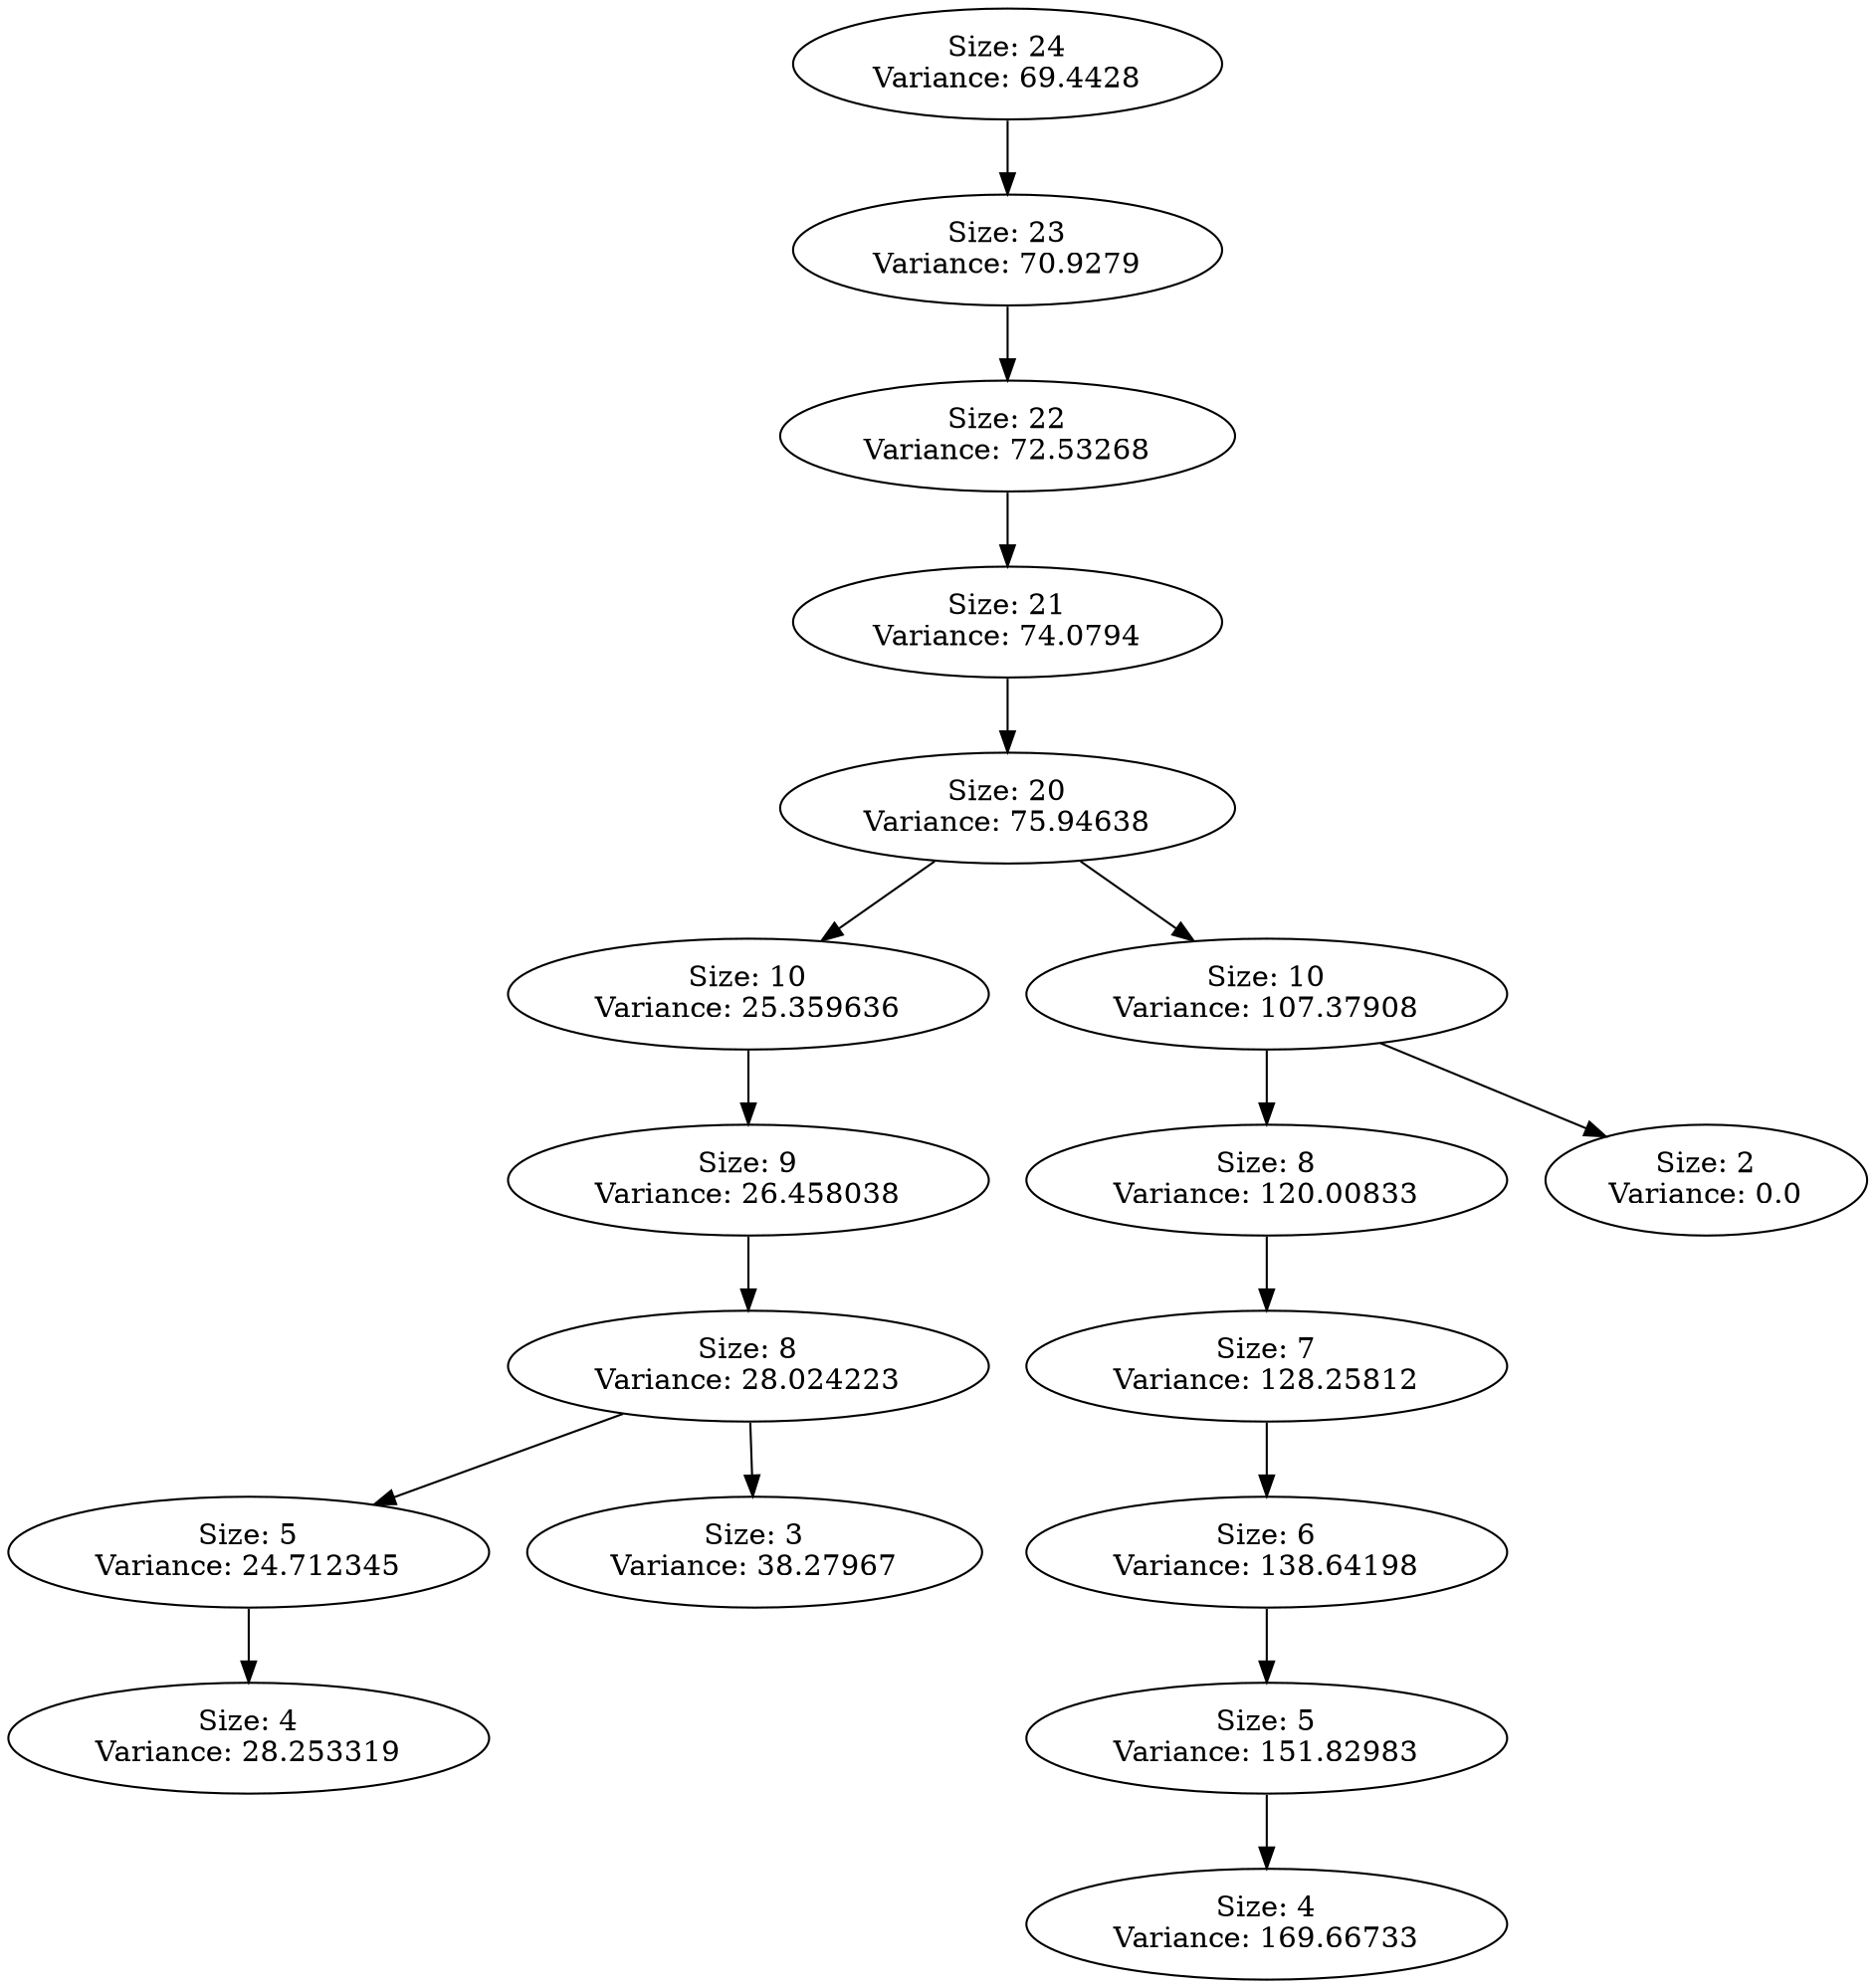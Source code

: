 DIGRAPH G {
"Size: 24\nVariance: 69.4428" -> "Size: 23\nVariance: 70.9279" L=0;
"Size: 23\nVariance: 70.9279" -> "Size: 22\nVariance: 72.53268" L=1;
"Size: 22\nVariance: 72.53268" -> "Size: 21\nVariance: 74.0794" L=2;
"Size: 21\nVariance: 74.0794" -> "Size: 20\nVariance: 75.94638" L=3;
"Size: 20\nVariance: 75.94638" -> "Size: 10\nVariance: 25.359636" L=4;
"Size: 20\nVariance: 75.94638" -> "Size: 10\nVariance: 107.37908" L=4;
"Size: 10\nVariance: 25.359636" -> "Size: 9\nVariance: 26.458038" L=5;
"Size: 9\nVariance: 26.458038" -> "Size: 8\nVariance: 28.024223" L=6;
"Size: 8\nVariance: 28.024223" -> "Size: 5\nVariance: 24.712345" L=7;
"Size: 8\nVariance: 28.024223" -> "Size: 3\nVariance: 38.27967" L=7;
"Size: 5\nVariance: 24.712345" -> "Size: 4\nVariance: 28.253319" L=8;
"Size: 10\nVariance: 107.37908" -> "Size: 8\nVariance: 120.00833" L=5;
"Size: 10\nVariance: 107.37908" -> "Size: 2\nVariance: 0.0" L=5;
"Size: 8\nVariance: 120.00833" -> "Size: 7\nVariance: 128.25812" L=6;
"Size: 7\nVariance: 128.25812" -> "Size: 6\nVariance: 138.64198" L=7;
"Size: 6\nVariance: 138.64198" -> "Size: 5\nVariance: 151.82983" L=8;
"Size: 5\nVariance: 151.82983" -> "Size: 4\nVariance: 169.66733" L=9;
}

